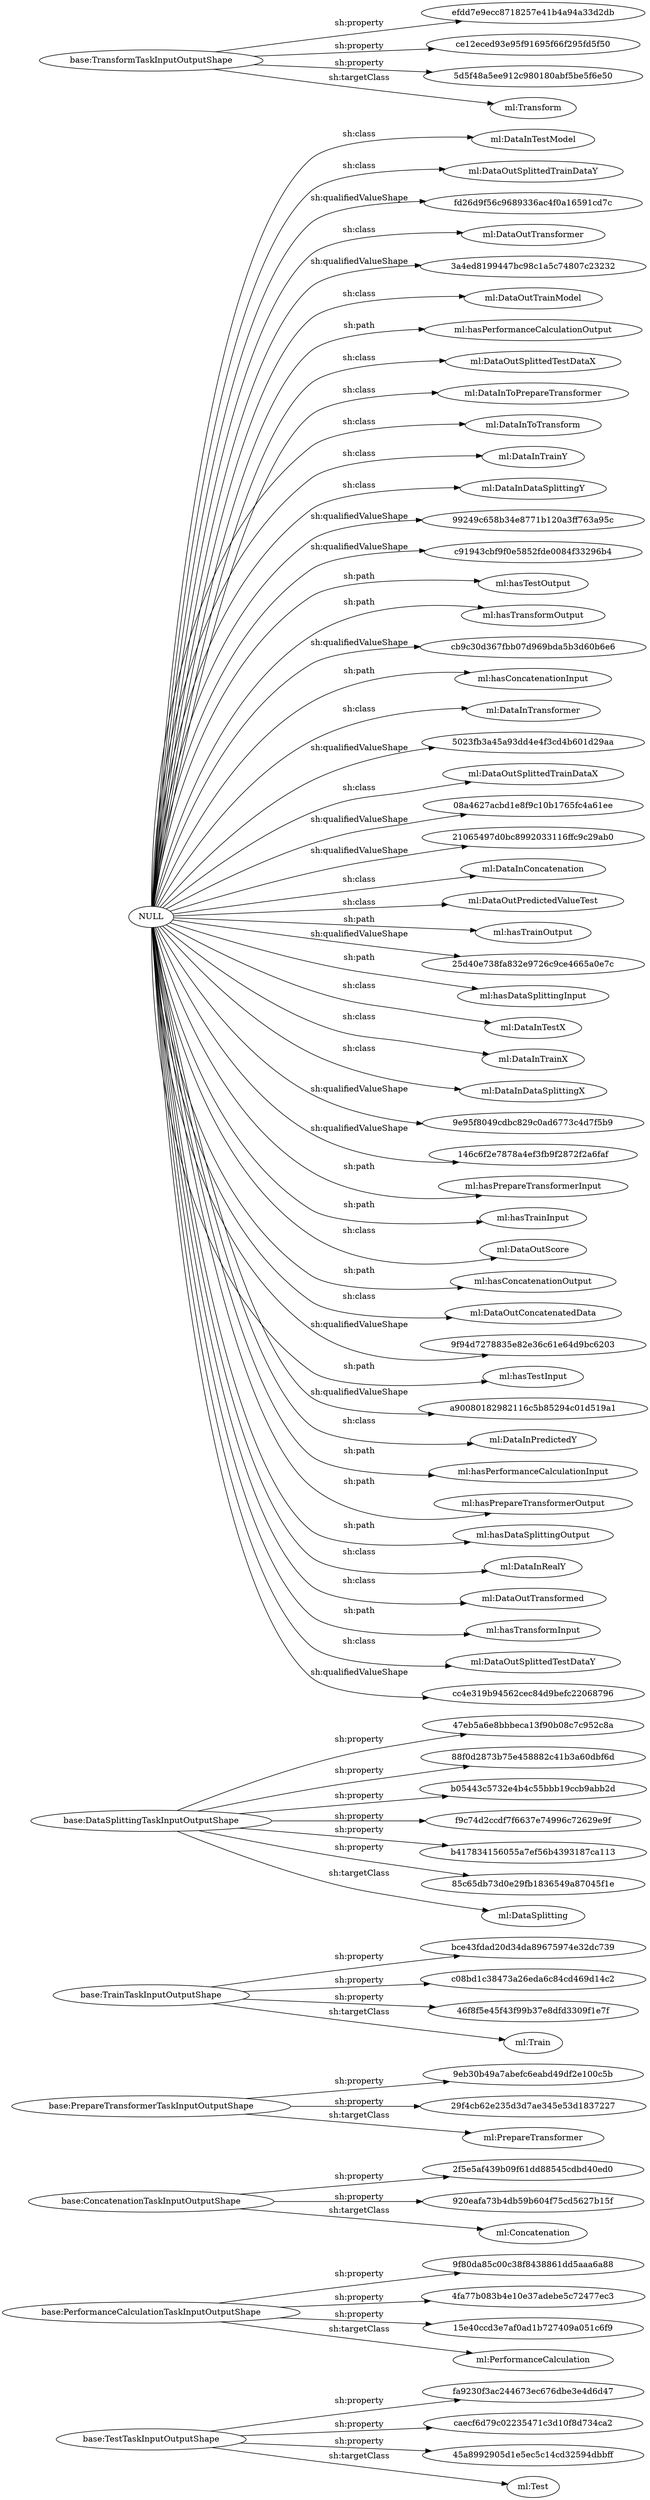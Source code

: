 digraph ar2dtool_diagram { 
rankdir=LR;
size="1501"
	"base:TestTaskInputOutputShape" -> "fa9230f3ac244673ec676dbe3e4d6d47" [ label = "sh:property" ];
	"base:TestTaskInputOutputShape" -> "caecf6d79c02235471c3d10f8d734ca2" [ label = "sh:property" ];
	"base:TestTaskInputOutputShape" -> "45a8992905d1e5ec5c14cd32594dbbff" [ label = "sh:property" ];
	"base:TestTaskInputOutputShape" -> "ml:Test" [ label = "sh:targetClass" ];
	"base:PerformanceCalculationTaskInputOutputShape" -> "9f80da85c00c38f8438861dd5aaa6a88" [ label = "sh:property" ];
	"base:PerformanceCalculationTaskInputOutputShape" -> "4fa77b083b4e10e37adebe5c72477ec3" [ label = "sh:property" ];
	"base:PerformanceCalculationTaskInputOutputShape" -> "15e40ccd3e7af0ad1b727409a051c6f9" [ label = "sh:property" ];
	"base:PerformanceCalculationTaskInputOutputShape" -> "ml:PerformanceCalculation" [ label = "sh:targetClass" ];
	"base:ConcatenationTaskInputOutputShape" -> "2f5e5af439b09f61dd88545cdbd40ed0" [ label = "sh:property" ];
	"base:ConcatenationTaskInputOutputShape" -> "920eafa73b4db59b604f75cd5627b15f" [ label = "sh:property" ];
	"base:ConcatenationTaskInputOutputShape" -> "ml:Concatenation" [ label = "sh:targetClass" ];
	"base:PrepareTransformerTaskInputOutputShape" -> "9eb30b49a7abefc6eabd49df2e100c5b" [ label = "sh:property" ];
	"base:PrepareTransformerTaskInputOutputShape" -> "29f4cb62e235d3d7ae345e53d1837227" [ label = "sh:property" ];
	"base:PrepareTransformerTaskInputOutputShape" -> "ml:PrepareTransformer" [ label = "sh:targetClass" ];
	"base:TrainTaskInputOutputShape" -> "bce43fdad20d34da89675974e32dc739" [ label = "sh:property" ];
	"base:TrainTaskInputOutputShape" -> "c08bd1c38473a26eda6c84cd469d14c2" [ label = "sh:property" ];
	"base:TrainTaskInputOutputShape" -> "46f8f5e45f43f99b37e8dfd3309f1e7f" [ label = "sh:property" ];
	"base:TrainTaskInputOutputShape" -> "ml:Train" [ label = "sh:targetClass" ];
	"base:DataSplittingTaskInputOutputShape" -> "47eb5a6e8bbbeca13f90b08c7c952c8a" [ label = "sh:property" ];
	"base:DataSplittingTaskInputOutputShape" -> "88f0d2873b75e458882c41b3a60dbf6d" [ label = "sh:property" ];
	"base:DataSplittingTaskInputOutputShape" -> "b05443c5732e4b4c55bbb19ccb9abb2d" [ label = "sh:property" ];
	"base:DataSplittingTaskInputOutputShape" -> "f9c74d2ccdf7f6637e74996c72629e9f" [ label = "sh:property" ];
	"base:DataSplittingTaskInputOutputShape" -> "b417834156055a7ef56b4393187ca113" [ label = "sh:property" ];
	"base:DataSplittingTaskInputOutputShape" -> "85c65db73d0e29fb1836549a87045f1e" [ label = "sh:property" ];
	"base:DataSplittingTaskInputOutputShape" -> "ml:DataSplitting" [ label = "sh:targetClass" ];
	"NULL" -> "ml:DataInTestModel" [ label = "sh:class" ];
	"NULL" -> "ml:DataOutSplittedTrainDataY" [ label = "sh:class" ];
	"NULL" -> "fd26d9f56c9689336ac4f0a16591cd7c" [ label = "sh:qualifiedValueShape" ];
	"NULL" -> "ml:DataOutTransformer" [ label = "sh:class" ];
	"NULL" -> "3a4ed8199447bc98c1a5c74807c23232" [ label = "sh:qualifiedValueShape" ];
	"NULL" -> "ml:DataOutTrainModel" [ label = "sh:class" ];
	"NULL" -> "ml:hasPerformanceCalculationOutput" [ label = "sh:path" ];
	"NULL" -> "ml:DataOutSplittedTestDataX" [ label = "sh:class" ];
	"NULL" -> "ml:DataInToPrepareTransformer" [ label = "sh:class" ];
	"NULL" -> "ml:DataInToTransform" [ label = "sh:class" ];
	"NULL" -> "ml:DataInTrainY" [ label = "sh:class" ];
	"NULL" -> "ml:DataInDataSplittingY" [ label = "sh:class" ];
	"NULL" -> "99249c658b34e8771b120a3ff763a95c" [ label = "sh:qualifiedValueShape" ];
	"NULL" -> "c91943cbf9f0e5852fde0084f33296b4" [ label = "sh:qualifiedValueShape" ];
	"NULL" -> "ml:hasTestOutput" [ label = "sh:path" ];
	"NULL" -> "ml:hasTransformOutput" [ label = "sh:path" ];
	"NULL" -> "cb9c30d367fbb07d969bda5b3d60b6e6" [ label = "sh:qualifiedValueShape" ];
	"NULL" -> "ml:hasConcatenationInput" [ label = "sh:path" ];
	"NULL" -> "ml:DataInTransformer" [ label = "sh:class" ];
	"NULL" -> "5023fb3a45a93dd4e4f3cd4b601d29aa" [ label = "sh:qualifiedValueShape" ];
	"NULL" -> "ml:DataOutSplittedTrainDataX" [ label = "sh:class" ];
	"NULL" -> "08a4627acbd1e8f9c10b1765fc4a61ee" [ label = "sh:qualifiedValueShape" ];
	"NULL" -> "21065497d0bc8992033116ffc9c29ab0" [ label = "sh:qualifiedValueShape" ];
	"NULL" -> "ml:DataInConcatenation" [ label = "sh:class" ];
	"NULL" -> "ml:DataOutPredictedValueTest" [ label = "sh:class" ];
	"NULL" -> "ml:hasTrainOutput" [ label = "sh:path" ];
	"NULL" -> "25d40e738fa832e9726c9ce4665a0e7c" [ label = "sh:qualifiedValueShape" ];
	"NULL" -> "ml:hasDataSplittingInput" [ label = "sh:path" ];
	"NULL" -> "ml:DataInTestX" [ label = "sh:class" ];
	"NULL" -> "ml:DataInTrainX" [ label = "sh:class" ];
	"NULL" -> "ml:DataInDataSplittingX" [ label = "sh:class" ];
	"NULL" -> "9e95f8049cdbc829c0ad6773c4d7f5b9" [ label = "sh:qualifiedValueShape" ];
	"NULL" -> "146c6f2e7878a4ef3fb9f2872f2a6faf" [ label = "sh:qualifiedValueShape" ];
	"NULL" -> "ml:hasPrepareTransformerInput" [ label = "sh:path" ];
	"NULL" -> "ml:hasTrainInput" [ label = "sh:path" ];
	"NULL" -> "ml:DataOutScore" [ label = "sh:class" ];
	"NULL" -> "ml:hasConcatenationOutput" [ label = "sh:path" ];
	"NULL" -> "ml:DataOutConcatenatedData" [ label = "sh:class" ];
	"NULL" -> "9f94d7278835e82e36c61e64d9bc6203" [ label = "sh:qualifiedValueShape" ];
	"NULL" -> "ml:hasTestInput" [ label = "sh:path" ];
	"NULL" -> "a90080182982116c5b85294c01d519a1" [ label = "sh:qualifiedValueShape" ];
	"NULL" -> "ml:DataInPredictedY" [ label = "sh:class" ];
	"NULL" -> "ml:hasPerformanceCalculationInput" [ label = "sh:path" ];
	"NULL" -> "ml:hasPrepareTransformerOutput" [ label = "sh:path" ];
	"NULL" -> "ml:hasDataSplittingOutput" [ label = "sh:path" ];
	"NULL" -> "ml:DataInRealY" [ label = "sh:class" ];
	"NULL" -> "ml:DataOutTransformed" [ label = "sh:class" ];
	"NULL" -> "ml:hasTransformInput" [ label = "sh:path" ];
	"NULL" -> "ml:DataOutSplittedTestDataY" [ label = "sh:class" ];
	"NULL" -> "cc4e319b94562cec84d9befc22068796" [ label = "sh:qualifiedValueShape" ];
	"base:TransformTaskInputOutputShape" -> "efdd7e9ecc8718257e41b4a94a33d2db" [ label = "sh:property" ];
	"base:TransformTaskInputOutputShape" -> "ce12eced93e95f91695f66f295fd5f50" [ label = "sh:property" ];
	"base:TransformTaskInputOutputShape" -> "5d5f48a5ee912c980180abf5be5f6e50" [ label = "sh:property" ];
	"base:TransformTaskInputOutputShape" -> "ml:Transform" [ label = "sh:targetClass" ];

}
